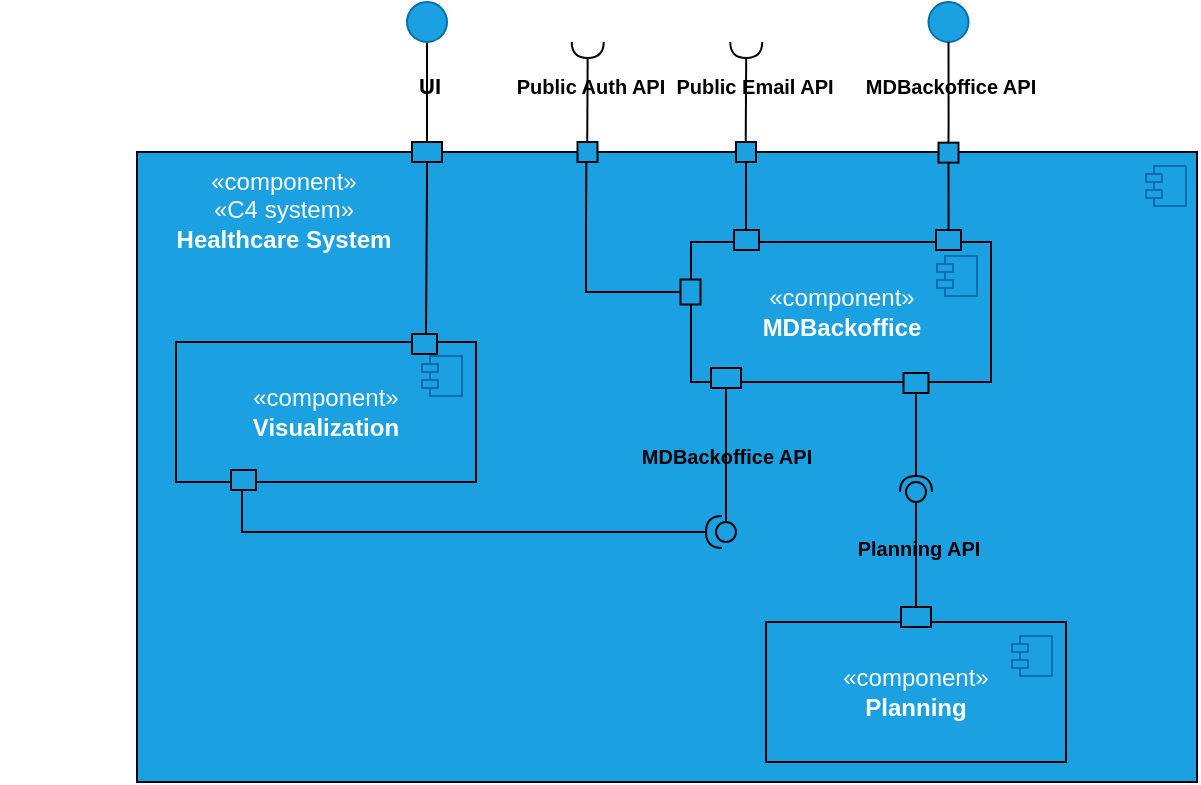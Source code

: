 <mxfile version="24.7.17">
  <diagram name="Page-1" id="5f0bae14-7c28-e335-631c-24af17079c00">
    <mxGraphModel dx="2138" dy="571" grid="1" gridSize="10" guides="1" tooltips="1" connect="1" arrows="1" fold="1" page="1" pageScale="1" pageWidth="1100" pageHeight="850" background="none" math="0" shadow="0">
      <root>
        <mxCell id="0" />
        <mxCell id="1" parent="0" />
        <mxCell id="5ntWk99BVRicgcjImMjZ-29" value="" style="html=1;dropTarget=0;whiteSpace=wrap;fillColor=#1ba1e2;fontColor=#ffffff;strokeColor=#00060A;container=0;movable=0;resizable=0;rotatable=0;deletable=0;editable=0;locked=1;connectable=0;" parent="1" vertex="1">
          <mxGeometry x="25.5" y="125" width="530" height="315" as="geometry" />
        </mxCell>
        <mxCell id="5ntWk99BVRicgcjImMjZ-59" value="&lt;span style=&quot;color: rgb(255, 255, 255);&quot;&gt;«component»&lt;/span&gt;&lt;br style=&quot;color: rgb(255, 255, 255);&quot;&gt;&lt;span style=&quot;color: rgb(255, 255, 255);&quot;&gt;«C4 system»&lt;/span&gt;&lt;br style=&quot;color: rgb(255, 255, 255);&quot;&gt;&lt;b style=&quot;color: rgb(255, 255, 255);&quot;&gt;Healthcare System&lt;/b&gt;" style="text;html=1;align=center;verticalAlign=middle;whiteSpace=wrap;rounded=0;" parent="1" vertex="1">
          <mxGeometry x="23.5" y="131" width="150" height="45" as="geometry" />
        </mxCell>
        <mxCell id="aWajuIK19yeN8hbnkcbw-7" value="" style="group" parent="1" vertex="1" connectable="0">
          <mxGeometry x="302.5" y="160" width="157.5" height="80" as="geometry" />
        </mxCell>
        <mxCell id="5ntWk99BVRicgcjImMjZ-42" value="" style="group" parent="aWajuIK19yeN8hbnkcbw-7" vertex="1" connectable="0">
          <mxGeometry width="157.5" height="80" as="geometry" />
        </mxCell>
        <mxCell id="5ntWk99BVRicgcjImMjZ-43" value="«component»&lt;br&gt;&lt;b&gt;MDBackoffice&lt;/b&gt;" style="html=1;dropTarget=0;whiteSpace=wrap;fillColor=#1ba1e2;fontColor=#ffffff;strokeColor=#000000;" parent="5ntWk99BVRicgcjImMjZ-42" vertex="1">
          <mxGeometry y="10" width="150" height="70" as="geometry" />
        </mxCell>
        <mxCell id="5ntWk99BVRicgcjImMjZ-44" value="" style="shape=module;jettyWidth=8;jettyHeight=4;fillColor=#1ba1e2;fontColor=#ffffff;strokeColor=#006EAF;" parent="5ntWk99BVRicgcjImMjZ-43" vertex="1">
          <mxGeometry x="1" width="20" height="20" relative="1" as="geometry">
            <mxPoint x="-27" y="7" as="offset" />
          </mxGeometry>
        </mxCell>
        <mxCell id="jOTJhImb_GoGXxvrqTHE-16" value="" style="fontStyle=0;labelPosition=right;verticalLabelPosition=middle;align=left;verticalAlign=middle;spacingLeft=2;fillColor=#1BA1E2;strokeColor=#030303;" parent="5ntWk99BVRicgcjImMjZ-42" vertex="1">
          <mxGeometry x="122.5" y="4" width="12.5" height="10" as="geometry" />
        </mxCell>
        <mxCell id="huE5dA61W31hyEfHLyBf-43" value="" style="fontStyle=0;labelPosition=right;verticalLabelPosition=middle;align=left;verticalAlign=middle;spacingLeft=2;fillColor=#1BA1E2;strokeColor=#030303;" parent="5ntWk99BVRicgcjImMjZ-42" vertex="1">
          <mxGeometry x="21.5" y="4" width="12.5" height="10" as="geometry" />
        </mxCell>
        <mxCell id="aWajuIK19yeN8hbnkcbw-20" value="" style="ellipse;whiteSpace=wrap;html=1;align=center;aspect=fixed;fillColor=none;strokeColor=none;resizable=0;perimeter=centerPerimeter;rotatable=0;allowArrows=0;points=[];outlineConnect=1;" parent="1" vertex="1">
          <mxGeometry x="400" y="350" width="10" height="10" as="geometry" />
        </mxCell>
        <mxCell id="aWajuIK19yeN8hbnkcbw-24" value="" style="ellipse;whiteSpace=wrap;html=1;align=center;aspect=fixed;fillColor=none;strokeColor=none;resizable=0;perimeter=centerPerimeter;rotatable=0;allowArrows=0;points=[];outlineConnect=1;" parent="1" vertex="1">
          <mxGeometry x="430" y="370" width="10" height="10" as="geometry" />
        </mxCell>
        <mxCell id="MUdgfgchrhalaana_HS_-1" style="edgeStyle=orthogonalEdgeStyle;rounded=0;orthogonalLoop=1;jettySize=auto;html=1;entryX=0.5;entryY=0;entryDx=0;entryDy=0;endArrow=none;endFill=0;strokeColor=#000000;exitX=0.5;exitY=1;exitDx=0;exitDy=0;" parent="1" source="MUdgfgchrhalaana_HS_-3" target="MUdgfgchrhalaana_HS_-7" edge="1">
          <mxGeometry relative="1" as="geometry">
            <Array as="points">
              <mxPoint x="170" y="80" />
              <mxPoint x="170" y="80" />
            </Array>
          </mxGeometry>
        </mxCell>
        <mxCell id="MUdgfgchrhalaana_HS_-2" value="&amp;nbsp;UI" style="edgeLabel;html=1;align=center;verticalAlign=middle;resizable=0;points=[];labelBackgroundColor=none;fontStyle=1" parent="MUdgfgchrhalaana_HS_-1" vertex="1" connectable="0">
          <mxGeometry x="-0.329" y="-1" relative="1" as="geometry">
            <mxPoint y="5" as="offset" />
          </mxGeometry>
        </mxCell>
        <mxCell id="MUdgfgchrhalaana_HS_-3" value="" style="ellipse;whiteSpace=wrap;html=1;fillColor=#1ba1e2;fontColor=#ffffff;strokeColor=#006EAF;" parent="1" vertex="1">
          <mxGeometry x="160.5" y="50" width="20" height="20" as="geometry" />
        </mxCell>
        <mxCell id="MUdgfgchrhalaana_HS_-22" style="edgeStyle=orthogonalEdgeStyle;rounded=0;orthogonalLoop=1;jettySize=auto;html=1;exitX=0.5;exitY=1;exitDx=0;exitDy=0;entryX=0.5;entryY=0;entryDx=0;entryDy=0;strokeColor=#000000;endArrow=none;endFill=0;" parent="1" source="MUdgfgchrhalaana_HS_-7" target="MUdgfgchrhalaana_HS_-21" edge="1">
          <mxGeometry relative="1" as="geometry">
            <Array as="points">
              <mxPoint x="171" y="140" />
              <mxPoint x="170" y="140" />
              <mxPoint x="170" y="216" />
            </Array>
          </mxGeometry>
        </mxCell>
        <mxCell id="MUdgfgchrhalaana_HS_-7" value="" style="rounded=0;whiteSpace=wrap;html=1;fillColor=#1ba1e2;fontColor=#ffffff;strokeColor=#000000;" parent="1" vertex="1">
          <mxGeometry x="163" y="120" width="15" height="10" as="geometry" />
        </mxCell>
        <mxCell id="MUdgfgchrhalaana_HS_-15" value="" style="group" parent="1" vertex="1" connectable="0">
          <mxGeometry x="45" y="220" width="150" height="80" as="geometry" />
        </mxCell>
        <mxCell id="MUdgfgchrhalaana_HS_-12" value="«component»&lt;br&gt;&lt;b&gt;Visualization&lt;/b&gt;" style="html=1;dropTarget=0;whiteSpace=wrap;fillColor=#1ba1e2;fontColor=#ffffff;strokeColor=#000000;" parent="MUdgfgchrhalaana_HS_-15" vertex="1">
          <mxGeometry width="150" height="70" as="geometry" />
        </mxCell>
        <mxCell id="MUdgfgchrhalaana_HS_-13" value="" style="shape=module;jettyWidth=8;jettyHeight=4;fillColor=#1ba1e2;fontColor=#ffffff;strokeColor=#006EAF;" parent="MUdgfgchrhalaana_HS_-12" vertex="1">
          <mxGeometry x="1" width="20" height="20" relative="1" as="geometry">
            <mxPoint x="-27" y="7" as="offset" />
          </mxGeometry>
        </mxCell>
        <mxCell id="MUdgfgchrhalaana_HS_-14" value="" style="rounded=0;whiteSpace=wrap;html=1;fillColor=#1ba1e2;fontColor=#ffffff;strokeColor=#000000;" parent="MUdgfgchrhalaana_HS_-15" vertex="1">
          <mxGeometry x="27.5" y="64" width="12.5" height="10" as="geometry" />
        </mxCell>
        <mxCell id="MUdgfgchrhalaana_HS_-25" value="" style="ellipse;whiteSpace=wrap;html=1;align=center;aspect=fixed;fillColor=none;strokeColor=none;resizable=0;perimeter=centerPerimeter;rotatable=0;allowArrows=0;points=[];outlineConnect=1;" parent="1" vertex="1">
          <mxGeometry x="375" y="80" width="10" height="10" as="geometry" />
        </mxCell>
        <mxCell id="MUdgfgchrhalaana_HS_-28" style="edgeStyle=orthogonalEdgeStyle;rounded=0;orthogonalLoop=1;jettySize=auto;html=1;exitX=0.5;exitY=1;exitDx=0;exitDy=0;endArrow=none;endFill=0;strokeColor=#000000;entryX=0.5;entryY=0;entryDx=0;entryDy=0;" parent="1" source="jOTJhImb_GoGXxvrqTHE-10" target="jOTJhImb_GoGXxvrqTHE-16" edge="1">
          <mxGeometry relative="1" as="geometry">
            <Array as="points">
              <mxPoint x="431.25" y="160" />
              <mxPoint x="431.25" y="160" />
            </Array>
            <mxPoint x="430.25" y="168" as="targetPoint" />
          </mxGeometry>
        </mxCell>
        <mxCell id="MUdgfgchrhalaana_HS_-26" value="" style="ellipse;whiteSpace=wrap;html=1;fillColor=#1ba1e2;fontColor=#ffffff;strokeColor=#006EAF;" parent="1" vertex="1">
          <mxGeometry x="421.25" y="50" width="20" height="20" as="geometry" />
        </mxCell>
        <mxCell id="MUdgfgchrhalaana_HS_-21" value="" style="rounded=0;whiteSpace=wrap;html=1;fillColor=#1ba1e2;fontColor=#ffffff;strokeColor=#000000;" parent="1" vertex="1">
          <mxGeometry x="163" y="216" width="12.5" height="10" as="geometry" />
        </mxCell>
        <mxCell id="MUdgfgchrhalaana_HS_-27" value="" style="rounded=0;whiteSpace=wrap;html=1;fillColor=#1ba1e2;fontColor=#ffffff;strokeColor=#000000;rotation=90;" parent="1" vertex="1">
          <mxGeometry x="315" y="230.5" width="10" height="15" as="geometry" />
        </mxCell>
        <mxCell id="jOTJhImb_GoGXxvrqTHE-11" value="" style="edgeStyle=orthogonalEdgeStyle;rounded=0;orthogonalLoop=1;jettySize=auto;html=1;exitX=0.5;exitY=1;exitDx=0;exitDy=0;entryX=0.5;entryY=0;entryDx=0;entryDy=0;endArrow=none;endFill=0;strokeColor=#000000;" parent="1" source="MUdgfgchrhalaana_HS_-26" target="jOTJhImb_GoGXxvrqTHE-10" edge="1">
          <mxGeometry relative="1" as="geometry">
            <Array as="points">
              <mxPoint x="431.25" y="110" />
              <mxPoint x="431.25" y="110" />
            </Array>
            <mxPoint x="431.25" y="70" as="sourcePoint" />
            <mxPoint x="431.25" y="163" as="targetPoint" />
          </mxGeometry>
        </mxCell>
        <mxCell id="jOTJhImb_GoGXxvrqTHE-12" value="&lt;b&gt;&lt;font style=&quot;font-size: 10px;&quot;&gt;MDBackoffice API&lt;/font&gt;&lt;/b&gt;" style="edgeLabel;html=1;align=center;verticalAlign=middle;resizable=0;points=[];labelBackgroundColor=none;" parent="jOTJhImb_GoGXxvrqTHE-11" vertex="1" connectable="0">
          <mxGeometry x="-0.89" relative="1" as="geometry">
            <mxPoint y="19" as="offset" />
          </mxGeometry>
        </mxCell>
        <mxCell id="jOTJhImb_GoGXxvrqTHE-10" value="" style="fontStyle=0;labelPosition=right;verticalLabelPosition=middle;align=left;verticalAlign=middle;spacingLeft=2;fillColor=#1BA1E2;strokeColor=#030303;" parent="1" vertex="1">
          <mxGeometry x="426.25" y="120.32" width="10" height="10" as="geometry" />
        </mxCell>
        <mxCell id="jOTJhImb_GoGXxvrqTHE-20" value="" style="fontStyle=0;labelPosition=right;verticalLabelPosition=middle;align=left;verticalAlign=middle;spacingLeft=2;fillColor=#1BA1E2;strokeColor=#030303;" parent="1" vertex="1">
          <mxGeometry x="325" y="120" width="10" height="10" as="geometry" />
        </mxCell>
        <mxCell id="jOTJhImb_GoGXxvrqTHE-22" value="" style="rounded=0;orthogonalLoop=1;jettySize=auto;html=1;endArrow=halfCircle;endFill=0;endSize=6;strokeWidth=1;sketch=0;fontSize=12;curved=1;exitX=0.441;exitY=-0.048;exitDx=0;exitDy=0;exitPerimeter=0;fillColor=#030303;strokeColor=#030303;" parent="1" edge="1">
          <mxGeometry relative="1" as="geometry">
            <mxPoint x="329.87" y="119.52" as="sourcePoint" />
            <mxPoint x="330.13" y="70" as="targetPoint" />
            <Array as="points" />
          </mxGeometry>
        </mxCell>
        <mxCell id="jOTJhImb_GoGXxvrqTHE-24" value="&lt;b&gt;&lt;font style=&quot;font-size: 10px;&quot;&gt;Public Email API&lt;/font&gt;&lt;/b&gt;" style="edgeLabel;html=1;align=center;verticalAlign=middle;resizable=0;points=[];labelBackgroundColor=none;" parent="1" vertex="1" connectable="0">
          <mxGeometry x="160.003" y="142.003" as="geometry">
            <mxPoint x="174" y="-50" as="offset" />
          </mxGeometry>
        </mxCell>
        <mxCell id="5ntWk99BVRicgcjImMjZ-30" value="" style="shape=module;jettyWidth=8;jettyHeight=4;fillColor=#1ba1e2;fontColor=#ffffff;strokeColor=#006EAF;" parent="1" vertex="1">
          <mxGeometry x="530" y="132" width="20" height="20" as="geometry">
            <mxPoint x="-27" y="7" as="offset" />
          </mxGeometry>
        </mxCell>
        <mxCell id="huE5dA61W31hyEfHLyBf-23" value="" style="rounded=0;whiteSpace=wrap;html=1;fillColor=#1ba1e2;fontColor=#ffffff;strokeColor=#000000;" parent="1" vertex="1">
          <mxGeometry x="408.75" y="235.5" width="12.5" height="10" as="geometry" />
        </mxCell>
        <mxCell id="huE5dA61W31hyEfHLyBf-33" style="edgeStyle=orthogonalEdgeStyle;rounded=0;orthogonalLoop=1;jettySize=auto;html=1;exitX=0.5;exitY=1;exitDx=0;exitDy=0;entryX=0.424;entryY=-0.001;entryDx=0;entryDy=0;endArrow=none;endFill=0;strokeColor=#000000;entryPerimeter=0;" parent="1" source="huE5dA61W31hyEfHLyBf-37" target="5ntWk99BVRicgcjImMjZ-29" edge="1">
          <mxGeometry relative="1" as="geometry">
            <Array as="points">
              <mxPoint x="250" y="195" />
              <mxPoint x="250" y="160" />
              <mxPoint x="250" y="160" />
            </Array>
            <mxPoint x="250.13" y="160" as="sourcePoint" />
            <mxPoint x="250" y="158" as="targetPoint" />
          </mxGeometry>
        </mxCell>
        <mxCell id="huE5dA61W31hyEfHLyBf-34" value="" style="fontStyle=0;labelPosition=right;verticalLabelPosition=middle;align=left;verticalAlign=middle;spacingLeft=2;fillColor=#1BA1E2;strokeColor=#030303;" parent="1" vertex="1">
          <mxGeometry x="245.75" y="120" width="10" height="10" as="geometry" />
        </mxCell>
        <mxCell id="huE5dA61W31hyEfHLyBf-35" value="" style="rounded=0;orthogonalLoop=1;jettySize=auto;html=1;endArrow=halfCircle;endFill=0;endSize=6;strokeWidth=1;sketch=0;fontSize=12;curved=1;exitX=0.441;exitY=-0.048;exitDx=0;exitDy=0;exitPerimeter=0;fillColor=#030303;strokeColor=#030303;" parent="1" edge="1">
          <mxGeometry relative="1" as="geometry">
            <mxPoint x="250.62" y="119.52" as="sourcePoint" />
            <mxPoint x="250.88" y="70" as="targetPoint" />
            <Array as="points">
              <mxPoint x="250.75" y="90" />
            </Array>
          </mxGeometry>
        </mxCell>
        <mxCell id="huE5dA61W31hyEfHLyBf-36" value="&lt;b&gt;&lt;font style=&quot;font-size: 10px;&quot;&gt;Public Auth API&lt;/font&gt;&lt;/b&gt;" style="edgeLabel;html=1;align=center;verticalAlign=middle;resizable=0;points=[];labelBackgroundColor=none;" parent="1" vertex="1" connectable="0">
          <mxGeometry x="-42.997" y="179.003" as="geometry">
            <mxPoint x="295" y="-87" as="offset" />
          </mxGeometry>
        </mxCell>
        <mxCell id="huE5dA61W31hyEfHLyBf-37" value="" style="fontStyle=0;labelPosition=right;verticalLabelPosition=middle;align=left;verticalAlign=middle;spacingLeft=2;fillColor=#1BA1E2;strokeColor=#030303;movable=1;resizable=1;rotatable=1;deletable=1;editable=1;locked=0;connectable=1;rotation=90;" parent="1" vertex="1">
          <mxGeometry x="296" y="190" width="12.5" height="10" as="geometry" />
        </mxCell>
        <mxCell id="huE5dA61W31hyEfHLyBf-47" style="edgeStyle=orthogonalEdgeStyle;rounded=0;orthogonalLoop=1;jettySize=auto;html=1;exitX=0.5;exitY=1;exitDx=0;exitDy=0;endArrow=none;endFill=0;strokeColor=#000000;entryX=0.5;entryY=0;entryDx=0;entryDy=0;" parent="1" edge="1">
          <mxGeometry relative="1" as="geometry">
            <Array as="points">
              <mxPoint x="330" y="160" />
              <mxPoint x="330" y="160" />
            </Array>
            <mxPoint x="330" y="164" as="targetPoint" />
            <mxPoint x="330" y="130" as="sourcePoint" />
          </mxGeometry>
        </mxCell>
        <mxCell id="gqJU7pF-2rakXu2DPbni-2" value="" style="rounded=0;orthogonalLoop=1;jettySize=auto;html=1;endArrow=halfCircle;endFill=0;endSize=6;strokeWidth=1;sketch=0;strokeColor=#030303;" edge="1" parent="1">
          <mxGeometry relative="1" as="geometry">
            <mxPoint x="78" y="294" as="sourcePoint" />
            <mxPoint x="318" y="315" as="targetPoint" />
            <Array as="points">
              <mxPoint x="78" y="315" />
            </Array>
          </mxGeometry>
        </mxCell>
        <mxCell id="gqJU7pF-2rakXu2DPbni-3" value="" style="rounded=0;orthogonalLoop=1;jettySize=auto;html=1;endArrow=oval;endFill=0;sketch=0;sourcePerimeterSpacing=0;targetPerimeterSpacing=0;endSize=10;exitX=1;exitY=0.5;exitDx=0;exitDy=0;strokeColor=#030303;" edge="1" target="gqJU7pF-2rakXu2DPbni-4" parent="1" source="MUdgfgchrhalaana_HS_-27">
          <mxGeometry relative="1" as="geometry">
            <mxPoint x="280" y="295" as="sourcePoint" />
          </mxGeometry>
        </mxCell>
        <mxCell id="gqJU7pF-2rakXu2DPbni-4" value="" style="ellipse;whiteSpace=wrap;html=1;align=center;aspect=fixed;fillColor=none;strokeColor=none;resizable=0;perimeter=centerPerimeter;rotatable=0;allowArrows=0;points=[];outlineConnect=1;" vertex="1" parent="1">
          <mxGeometry x="315" y="310" width="10" height="10" as="geometry" />
        </mxCell>
        <mxCell id="5ntWk99BVRicgcjImMjZ-31" value="«component»&lt;br&gt;&lt;b&gt;Planning&lt;/b&gt;" style="html=1;dropTarget=0;whiteSpace=wrap;fillColor=#1ba1e2;fontColor=#ffffff;strokeColor=#000000;" parent="1" vertex="1">
          <mxGeometry x="340" y="360" width="150" height="70" as="geometry" />
        </mxCell>
        <mxCell id="5ntWk99BVRicgcjImMjZ-32" value="" style="shape=module;jettyWidth=8;jettyHeight=4;fillColor=#1ba1e2;fontColor=#ffffff;strokeColor=#006EAF;" parent="5ntWk99BVRicgcjImMjZ-31" vertex="1">
          <mxGeometry x="1" width="20" height="20" relative="1" as="geometry">
            <mxPoint x="-27" y="7" as="offset" />
          </mxGeometry>
        </mxCell>
        <mxCell id="huE5dA61W31hyEfHLyBf-7" value="" style="rounded=0;whiteSpace=wrap;html=1;fillColor=#1ba1e2;fontColor=#ffffff;strokeColor=#000000;rotation=-90;" parent="1" vertex="1">
          <mxGeometry x="410" y="350" width="10" height="15" as="geometry" />
        </mxCell>
        <mxCell id="gqJU7pF-2rakXu2DPbni-7" value="" style="rounded=0;orthogonalLoop=1;jettySize=auto;html=1;endArrow=halfCircle;endFill=0;endSize=6;strokeWidth=1;sketch=0;exitX=0.5;exitY=1;exitDx=0;exitDy=0;strokeColor=#030303;" edge="1" target="gqJU7pF-2rakXu2DPbni-9" parent="1" source="huE5dA61W31hyEfHLyBf-23">
          <mxGeometry relative="1" as="geometry">
            <mxPoint x="270" y="275" as="sourcePoint" />
          </mxGeometry>
        </mxCell>
        <mxCell id="gqJU7pF-2rakXu2DPbni-8" value="" style="rounded=0;orthogonalLoop=1;jettySize=auto;html=1;endArrow=oval;endFill=0;sketch=0;sourcePerimeterSpacing=0;targetPerimeterSpacing=0;endSize=10;exitX=1;exitY=0.5;exitDx=0;exitDy=0;strokeColor=#030303;" edge="1" target="gqJU7pF-2rakXu2DPbni-9" parent="1" source="huE5dA61W31hyEfHLyBf-7">
          <mxGeometry relative="1" as="geometry">
            <mxPoint x="230" y="275" as="sourcePoint" />
          </mxGeometry>
        </mxCell>
        <mxCell id="gqJU7pF-2rakXu2DPbni-9" value="" style="ellipse;whiteSpace=wrap;html=1;align=center;aspect=fixed;fillColor=none;strokeColor=none;resizable=0;perimeter=centerPerimeter;rotatable=0;allowArrows=0;points=[];outlineConnect=1;" vertex="1" parent="1">
          <mxGeometry x="410" y="290" width="10" height="10" as="geometry" />
        </mxCell>
        <mxCell id="gqJU7pF-2rakXu2DPbni-10" value="&lt;font style=&quot;font-size: 10px;&quot;&gt;MDBackoffice API&lt;/font&gt;" style="text;align=center;fontStyle=1;verticalAlign=middle;spacingLeft=3;spacingRight=3;strokeColor=none;rotatable=0;points=[[0,0.5],[1,0.5]];portConstraint=eastwest;html=1;" vertex="1" parent="1">
          <mxGeometry x="280" y="264" width="80" height="26" as="geometry" />
        </mxCell>
        <mxCell id="gqJU7pF-2rakXu2DPbni-11" value="&lt;font style=&quot;font-size: 10px;&quot;&gt;Planning API&lt;/font&gt;" style="text;align=center;fontStyle=1;verticalAlign=middle;spacingLeft=3;spacingRight=3;strokeColor=none;rotatable=0;points=[[0,0.5],[1,0.5]];portConstraint=eastwest;html=1;" vertex="1" parent="1">
          <mxGeometry x="376" y="310" width="80" height="26" as="geometry" />
        </mxCell>
      </root>
    </mxGraphModel>
  </diagram>
</mxfile>
